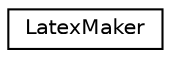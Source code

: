 digraph "Graphical Class Hierarchy"
{
  edge [fontname="Helvetica",fontsize="10",labelfontname="Helvetica",labelfontsize="10"];
  node [fontname="Helvetica",fontsize="10",shape=record];
  rankdir="LR";
  Node0 [label="LatexMaker",height=0.2,width=0.4,color="black", fillcolor="white", style="filled",URL="$class_latex_maker.html"];
}
